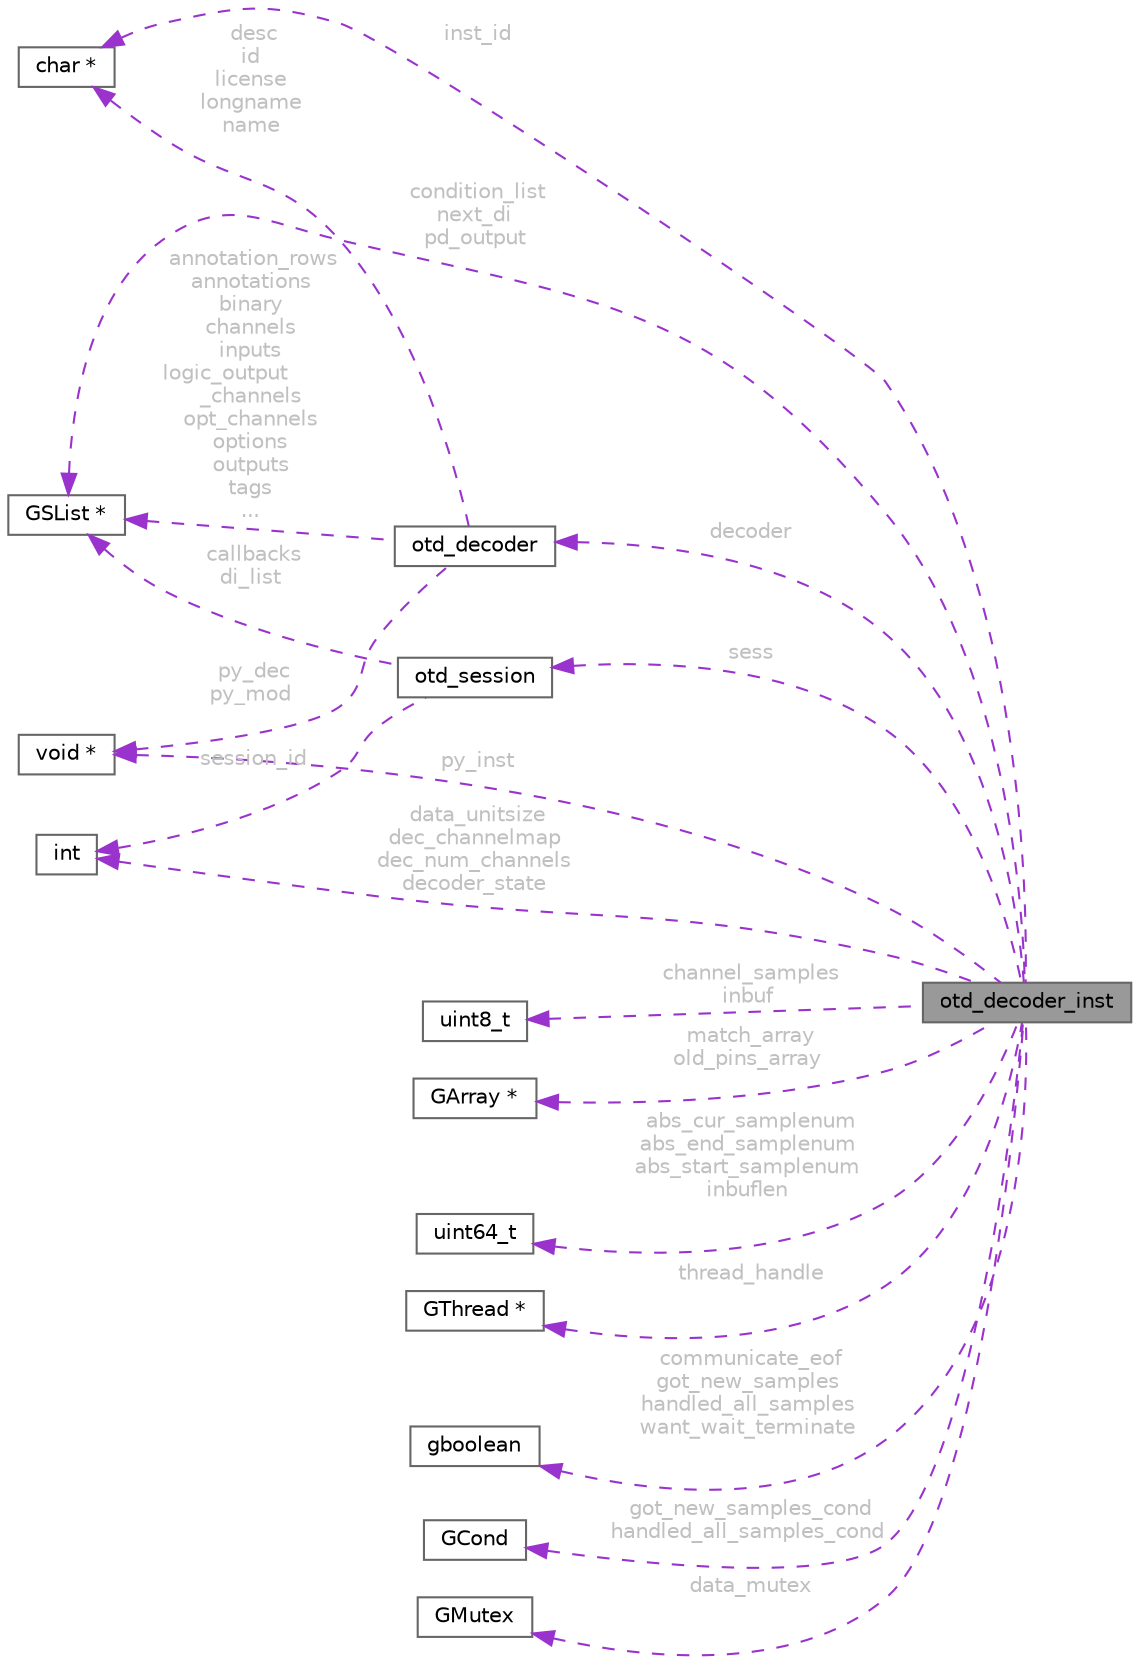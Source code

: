 digraph "otd_decoder_inst"
{
 // LATEX_PDF_SIZE
  bgcolor="transparent";
  edge [fontname=Helvetica,fontsize=10,labelfontname=Helvetica,labelfontsize=10];
  node [fontname=Helvetica,fontsize=10,shape=box,height=0.2,width=0.4];
  rankdir="LR";
  Node1 [id="Node000001",label="otd_decoder_inst",height=0.2,width=0.4,color="gray40", fillcolor="grey60", style="filled", fontcolor="black",tooltip=" "];
  Node2 -> Node1 [id="edge1_Node000001_Node000002",dir="back",color="darkorchid3",style="dashed",tooltip=" ",label=" decoder",fontcolor="grey" ];
  Node2 [id="Node000002",label="otd_decoder",height=0.2,width=0.4,color="gray40", fillcolor="white", style="filled",URL="$a00093.html",tooltip=" "];
  Node3 -> Node2 [id="edge2_Node000002_Node000003",dir="back",color="darkorchid3",style="dashed",tooltip=" ",label=" desc\nid\nlicense\nlongname\nname",fontcolor="grey" ];
  Node3 [id="Node000003",label="char *",height=0.2,width=0.4,color="gray40", fillcolor="white", style="filled",tooltip=" "];
  Node4 -> Node2 [id="edge3_Node000002_Node000004",dir="back",color="darkorchid3",style="dashed",tooltip=" ",label=" annotation_rows\nannotations\nbinary\nchannels\ninputs\nlogic_output\l_channels\nopt_channels\noptions\noutputs\ntags\n...",fontcolor="grey" ];
  Node4 [id="Node000004",label="GSList *",height=0.2,width=0.4,color="gray40", fillcolor="white", style="filled",tooltip=" "];
  Node5 -> Node2 [id="edge4_Node000002_Node000005",dir="back",color="darkorchid3",style="dashed",tooltip=" ",label=" py_dec\npy_mod",fontcolor="grey" ];
  Node5 [id="Node000005",label="void *",height=0.2,width=0.4,color="gray40", fillcolor="white", style="filled",tooltip=" "];
  Node6 -> Node1 [id="edge5_Node000001_Node000006",dir="back",color="darkorchid3",style="dashed",tooltip=" ",label=" sess",fontcolor="grey" ];
  Node6 [id="Node000006",label="otd_session",height=0.2,width=0.4,color="gray40", fillcolor="white", style="filled",URL="$a00165.html",tooltip=" "];
  Node7 -> Node6 [id="edge6_Node000006_Node000007",dir="back",color="darkorchid3",style="dashed",tooltip=" ",label=" session_id",fontcolor="grey" ];
  Node7 [id="Node000007",label="int",height=0.2,width=0.4,color="gray40", fillcolor="white", style="filled",tooltip=" "];
  Node4 -> Node6 [id="edge7_Node000006_Node000004",dir="back",color="darkorchid3",style="dashed",tooltip=" ",label=" callbacks\ndi_list",fontcolor="grey" ];
  Node5 -> Node1 [id="edge8_Node000001_Node000005",dir="back",color="darkorchid3",style="dashed",tooltip=" ",label=" py_inst",fontcolor="grey" ];
  Node3 -> Node1 [id="edge9_Node000001_Node000003",dir="back",color="darkorchid3",style="dashed",tooltip=" ",label=" inst_id",fontcolor="grey" ];
  Node4 -> Node1 [id="edge10_Node000001_Node000004",dir="back",color="darkorchid3",style="dashed",tooltip=" ",label=" condition_list\nnext_di\npd_output",fontcolor="grey" ];
  Node7 -> Node1 [id="edge11_Node000001_Node000007",dir="back",color="darkorchid3",style="dashed",tooltip=" ",label=" data_unitsize\ndec_channelmap\ndec_num_channels\ndecoder_state",fontcolor="grey" ];
  Node8 -> Node1 [id="edge12_Node000001_Node000008",dir="back",color="darkorchid3",style="dashed",tooltip=" ",label=" channel_samples\ninbuf",fontcolor="grey" ];
  Node8 [id="Node000008",label="uint8_t",height=0.2,width=0.4,color="gray40", fillcolor="white", style="filled",tooltip=" "];
  Node9 -> Node1 [id="edge13_Node000001_Node000009",dir="back",color="darkorchid3",style="dashed",tooltip=" ",label=" match_array\nold_pins_array",fontcolor="grey" ];
  Node9 [id="Node000009",label="GArray *",height=0.2,width=0.4,color="gray40", fillcolor="white", style="filled",tooltip=" "];
  Node10 -> Node1 [id="edge14_Node000001_Node000010",dir="back",color="darkorchid3",style="dashed",tooltip=" ",label=" abs_cur_samplenum\nabs_end_samplenum\nabs_start_samplenum\ninbuflen",fontcolor="grey" ];
  Node10 [id="Node000010",label="uint64_t",height=0.2,width=0.4,color="gray40", fillcolor="white", style="filled",tooltip=" "];
  Node11 -> Node1 [id="edge15_Node000001_Node000011",dir="back",color="darkorchid3",style="dashed",tooltip=" ",label=" thread_handle",fontcolor="grey" ];
  Node11 [id="Node000011",label="GThread *",height=0.2,width=0.4,color="gray40", fillcolor="white", style="filled",tooltip=" "];
  Node12 -> Node1 [id="edge16_Node000001_Node000012",dir="back",color="darkorchid3",style="dashed",tooltip=" ",label=" communicate_eof\ngot_new_samples\nhandled_all_samples\nwant_wait_terminate",fontcolor="grey" ];
  Node12 [id="Node000012",label="gboolean",height=0.2,width=0.4,color="gray40", fillcolor="white", style="filled",tooltip=" "];
  Node13 -> Node1 [id="edge17_Node000001_Node000013",dir="back",color="darkorchid3",style="dashed",tooltip=" ",label=" got_new_samples_cond\nhandled_all_samples_cond",fontcolor="grey" ];
  Node13 [id="Node000013",label="GCond",height=0.2,width=0.4,color="gray40", fillcolor="white", style="filled",tooltip=" "];
  Node14 -> Node1 [id="edge18_Node000001_Node000014",dir="back",color="darkorchid3",style="dashed",tooltip=" ",label=" data_mutex",fontcolor="grey" ];
  Node14 [id="Node000014",label="GMutex",height=0.2,width=0.4,color="gray40", fillcolor="white", style="filled",tooltip=" "];
}
